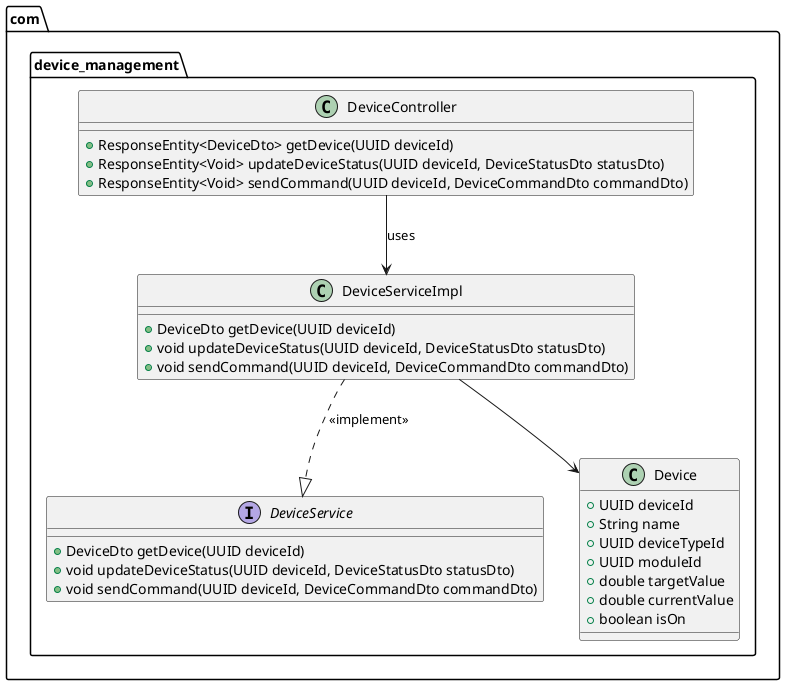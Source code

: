 @startuml
package com.device_management {

    interface DeviceService {
        +DeviceDto getDevice(UUID deviceId)
        +void updateDeviceStatus(UUID deviceId, DeviceStatusDto statusDto)
        +void sendCommand(UUID deviceId, DeviceCommandDto commandDto)
    }

    class DeviceServiceImpl {
        +DeviceDto getDevice(UUID deviceId)
        +void updateDeviceStatus(UUID deviceId, DeviceStatusDto statusDto)
        +void sendCommand(UUID deviceId, DeviceCommandDto commandDto)
    }

    class Device {
        +UUID deviceId
        +String name
        +UUID deviceTypeId
        +UUID moduleId
        +double targetValue
        +double currentValue
        +boolean isOn
    }

    class DeviceController {
        +ResponseEntity<DeviceDto> getDevice(UUID deviceId)
        +ResponseEntity<Void> updateDeviceStatus(UUID deviceId, DeviceStatusDto statusDto)
        +ResponseEntity<Void> sendCommand(UUID deviceId, DeviceCommandDto commandDto)
    }

    DeviceController --> DeviceServiceImpl : uses
    DeviceServiceImpl ..|> DeviceService : <<implement>>
    DeviceServiceImpl --> Device
}

@enduml

